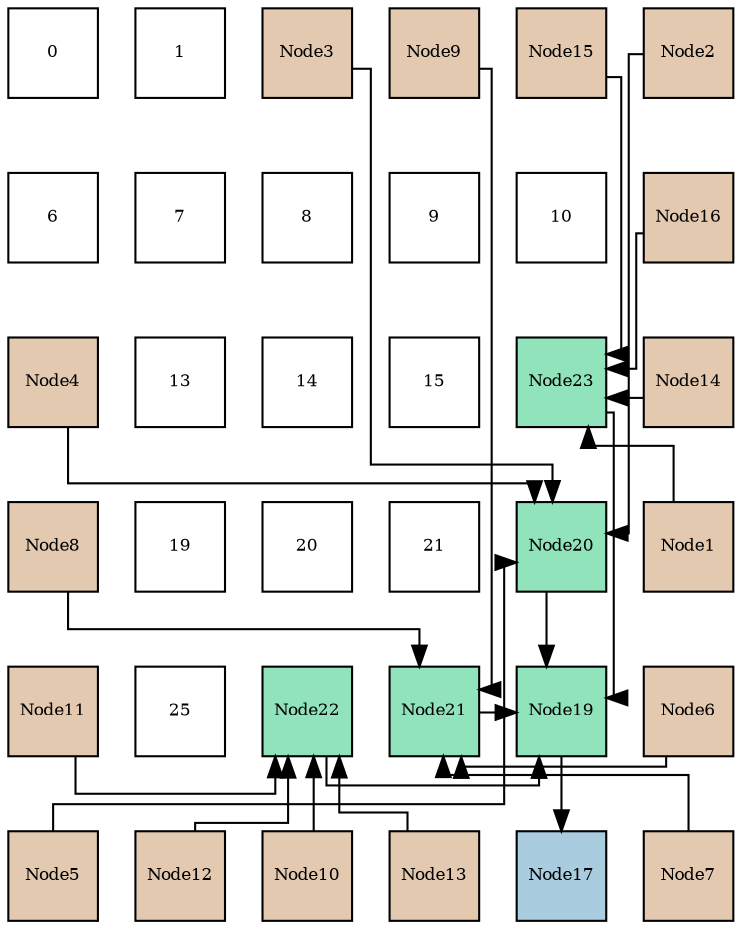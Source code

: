 digraph layout{
 rankdir=TB;
 splines=ortho;
 node [style=filled shape=square fixedsize=true width=0.6];
0[label="0", fontsize=8, fillcolor="#ffffff"];
1[label="1", fontsize=8, fillcolor="#ffffff"];
2[label="Node3", fontsize=8, fillcolor="#e3c9af"];
3[label="Node9", fontsize=8, fillcolor="#e3c9af"];
4[label="Node15", fontsize=8, fillcolor="#e3c9af"];
5[label="Node2", fontsize=8, fillcolor="#e3c9af"];
6[label="6", fontsize=8, fillcolor="#ffffff"];
7[label="7", fontsize=8, fillcolor="#ffffff"];
8[label="8", fontsize=8, fillcolor="#ffffff"];
9[label="9", fontsize=8, fillcolor="#ffffff"];
10[label="10", fontsize=8, fillcolor="#ffffff"];
11[label="Node16", fontsize=8, fillcolor="#e3c9af"];
12[label="Node4", fontsize=8, fillcolor="#e3c9af"];
13[label="13", fontsize=8, fillcolor="#ffffff"];
14[label="14", fontsize=8, fillcolor="#ffffff"];
15[label="15", fontsize=8, fillcolor="#ffffff"];
16[label="Node23", fontsize=8, fillcolor="#91e3bb"];
17[label="Node14", fontsize=8, fillcolor="#e3c9af"];
18[label="Node8", fontsize=8, fillcolor="#e3c9af"];
19[label="19", fontsize=8, fillcolor="#ffffff"];
20[label="20", fontsize=8, fillcolor="#ffffff"];
21[label="21", fontsize=8, fillcolor="#ffffff"];
22[label="Node20", fontsize=8, fillcolor="#91e3bb"];
23[label="Node1", fontsize=8, fillcolor="#e3c9af"];
24[label="Node11", fontsize=8, fillcolor="#e3c9af"];
25[label="25", fontsize=8, fillcolor="#ffffff"];
26[label="Node22", fontsize=8, fillcolor="#91e3bb"];
27[label="Node21", fontsize=8, fillcolor="#91e3bb"];
28[label="Node19", fontsize=8, fillcolor="#91e3bb"];
29[label="Node6", fontsize=8, fillcolor="#e3c9af"];
30[label="Node5", fontsize=8, fillcolor="#e3c9af"];
31[label="Node12", fontsize=8, fillcolor="#e3c9af"];
32[label="Node10", fontsize=8, fillcolor="#e3c9af"];
33[label="Node13", fontsize=8, fillcolor="#e3c9af"];
34[label="Node17", fontsize=8, fillcolor="#a9ccde"];
35[label="Node7", fontsize=8, fillcolor="#e3c9af"];
edge [constraint=false, style=vis];28 -> 34;
22 -> 28;
27 -> 28;
26 -> 28;
16 -> 28;
5 -> 22;
2 -> 22;
12 -> 22;
30 -> 22;
29 -> 27;
35 -> 27;
18 -> 27;
3 -> 27;
32 -> 26;
24 -> 26;
31 -> 26;
33 -> 26;
23 -> 16;
17 -> 16;
4 -> 16;
11 -> 16;
edge [constraint=true, style=invis];
0 -> 6 -> 12 -> 18 -> 24 -> 30;
1 -> 7 -> 13 -> 19 -> 25 -> 31;
2 -> 8 -> 14 -> 20 -> 26 -> 32;
3 -> 9 -> 15 -> 21 -> 27 -> 33;
4 -> 10 -> 16 -> 22 -> 28 -> 34;
5 -> 11 -> 17 -> 23 -> 29 -> 35;
rank = same {0 -> 1 -> 2 -> 3 -> 4 -> 5};
rank = same {6 -> 7 -> 8 -> 9 -> 10 -> 11};
rank = same {12 -> 13 -> 14 -> 15 -> 16 -> 17};
rank = same {18 -> 19 -> 20 -> 21 -> 22 -> 23};
rank = same {24 -> 25 -> 26 -> 27 -> 28 -> 29};
rank = same {30 -> 31 -> 32 -> 33 -> 34 -> 35};
}